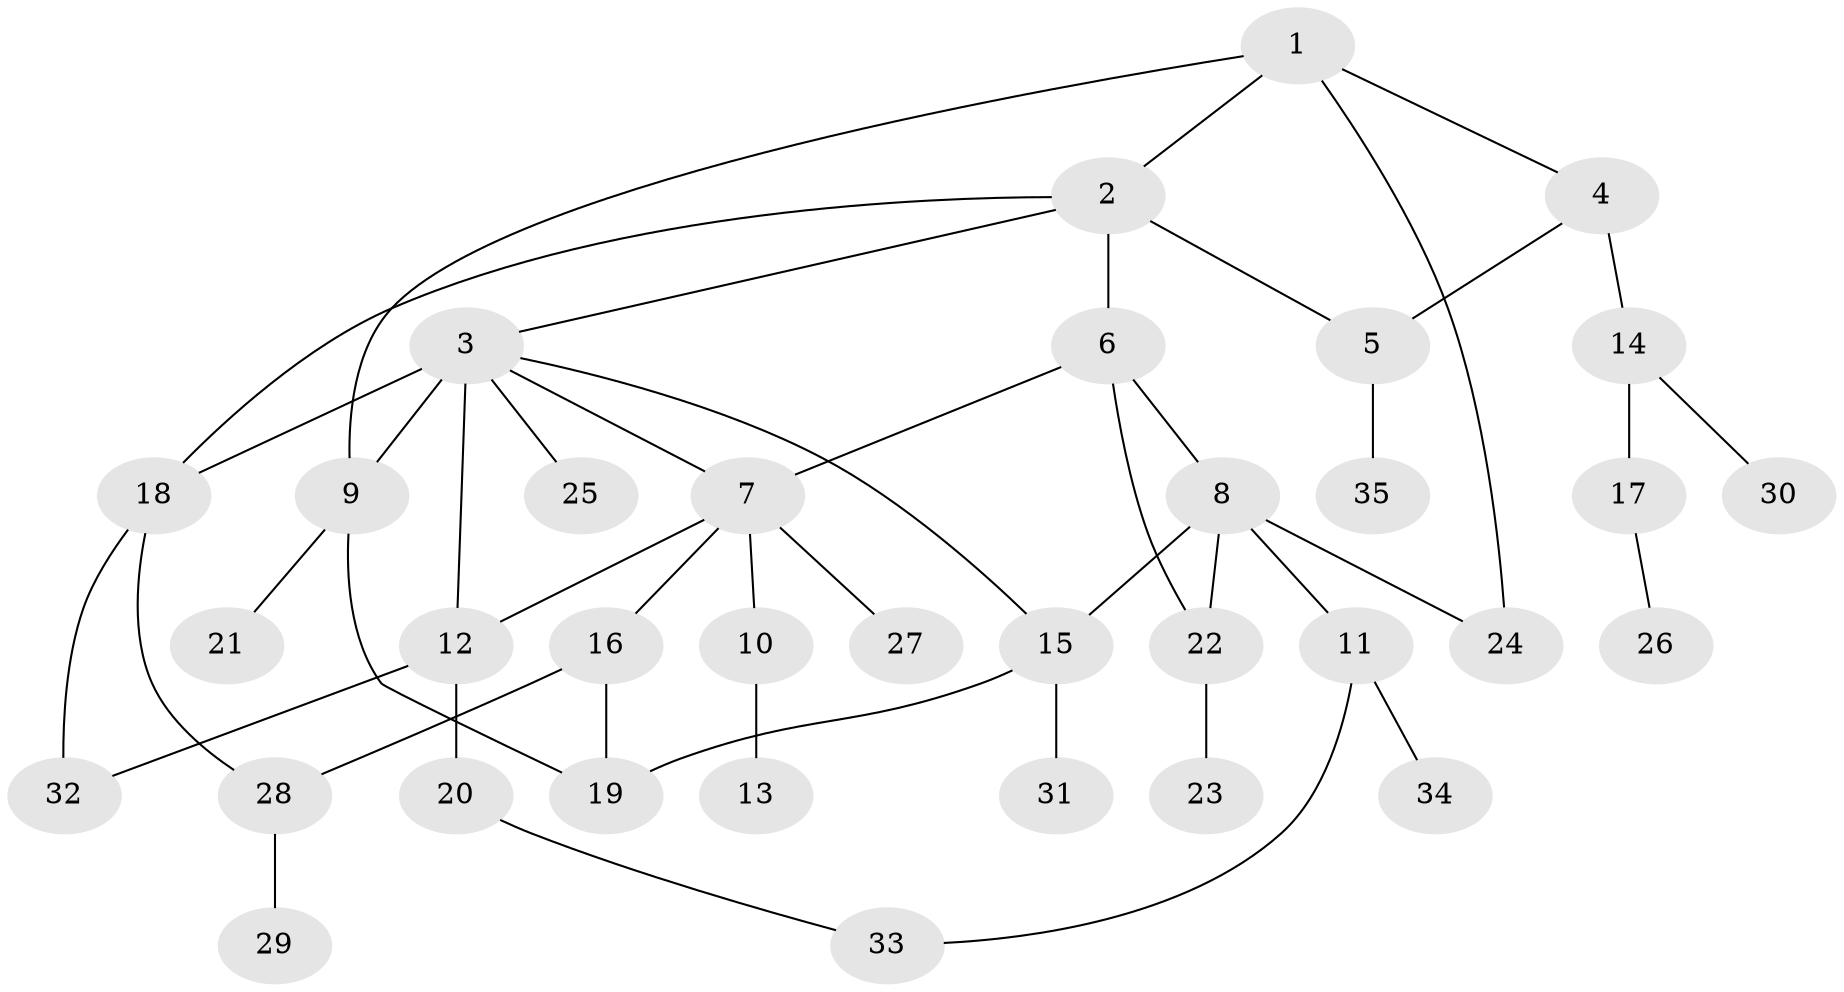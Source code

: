 // original degree distribution, {4: 0.14, 5: 0.08, 3: 0.18, 6: 0.06, 2: 0.24, 1: 0.3}
// Generated by graph-tools (version 1.1) at 2025/48/03/04/25 22:48:58]
// undirected, 35 vertices, 47 edges
graph export_dot {
  node [color=gray90,style=filled];
  1;
  2;
  3;
  4;
  5;
  6;
  7;
  8;
  9;
  10;
  11;
  12;
  13;
  14;
  15;
  16;
  17;
  18;
  19;
  20;
  21;
  22;
  23;
  24;
  25;
  26;
  27;
  28;
  29;
  30;
  31;
  32;
  33;
  34;
  35;
  1 -- 2 [weight=1.0];
  1 -- 4 [weight=1.0];
  1 -- 9 [weight=1.0];
  1 -- 24 [weight=1.0];
  2 -- 3 [weight=1.0];
  2 -- 5 [weight=1.0];
  2 -- 6 [weight=1.0];
  2 -- 18 [weight=1.0];
  3 -- 7 [weight=1.0];
  3 -- 9 [weight=6.0];
  3 -- 12 [weight=1.0];
  3 -- 15 [weight=1.0];
  3 -- 18 [weight=1.0];
  3 -- 25 [weight=2.0];
  4 -- 5 [weight=1.0];
  4 -- 14 [weight=1.0];
  5 -- 35 [weight=1.0];
  6 -- 7 [weight=1.0];
  6 -- 8 [weight=1.0];
  6 -- 22 [weight=1.0];
  7 -- 10 [weight=1.0];
  7 -- 12 [weight=1.0];
  7 -- 16 [weight=1.0];
  7 -- 27 [weight=1.0];
  8 -- 11 [weight=2.0];
  8 -- 15 [weight=1.0];
  8 -- 22 [weight=1.0];
  8 -- 24 [weight=1.0];
  9 -- 19 [weight=1.0];
  9 -- 21 [weight=1.0];
  10 -- 13 [weight=1.0];
  11 -- 33 [weight=1.0];
  11 -- 34 [weight=1.0];
  12 -- 20 [weight=1.0];
  12 -- 32 [weight=1.0];
  14 -- 17 [weight=1.0];
  14 -- 30 [weight=1.0];
  15 -- 19 [weight=1.0];
  15 -- 31 [weight=1.0];
  16 -- 19 [weight=1.0];
  16 -- 28 [weight=1.0];
  17 -- 26 [weight=1.0];
  18 -- 28 [weight=1.0];
  18 -- 32 [weight=1.0];
  20 -- 33 [weight=1.0];
  22 -- 23 [weight=1.0];
  28 -- 29 [weight=1.0];
}
